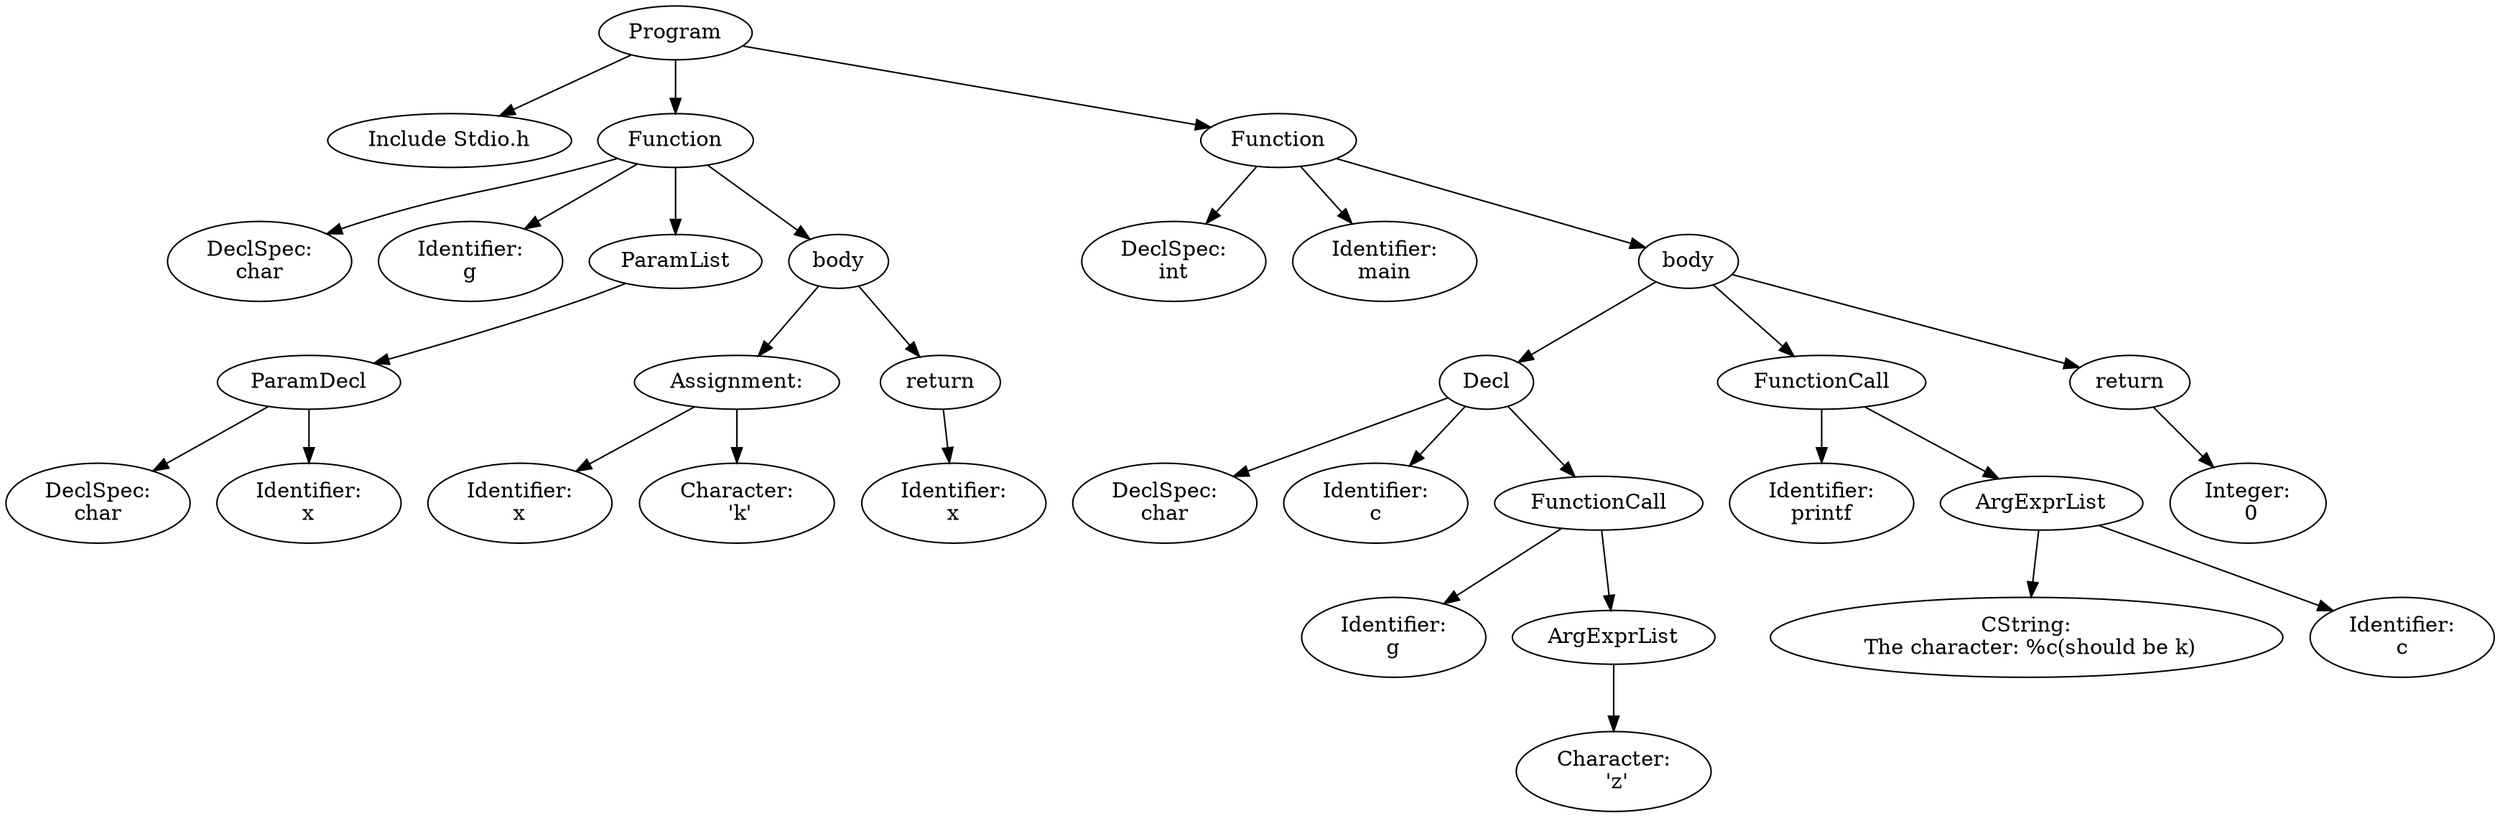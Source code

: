 digraph G {
0 [label="Program"];
0 -> 1;
1[label="Include Stdio.h"];
0 -> 2;
2 [label="Function"];
 2->3;
3 [label = "DeclSpec:
char"];
2->4;
4[label="Identifier:
g"];
2->5;
5 [label="ParamList"];
5->6;
6 [label = "ParamDecl"];
6->7;
7 [label = "DeclSpec:
char"];
6->8;
8[label="Identifier:
x"];
2->9;
9[ label = "body"];
9->10;
10 [label = "Assignment:
"];
10->11;
11[label="Identifier:
x"];
10->12;
12[label="Character:
 'k'"];
9->13;
13[label="return"];
13->15;
15[label="Identifier:
x"];
0 -> 16;
16 [label="Function"];
 16->17;
17 [label = "DeclSpec:
int"];
16->18;
18[label="Identifier:
main"];
16->19;
19[ label = "body"];
19->20;
20 [label="Decl" ];
20->21;
21 [label = "DeclSpec:
char"];
20->22;
22[label="Identifier:
c"];
20->23;
23 [ label = "FunctionCall"];
23->24;
24[label="Identifier:
g"];
23->25;
25 [ label = "ArgExprList"];
25->26;
26[label="Character:
 'z'"];
19->28;
28 [ label = "FunctionCall"];
28->29;
29[label="Identifier:
printf"];
28->30;
30 [ label = "ArgExprList"];
30->31;
31[label="CString:
 The character: %c(should be k)\n"];
30->32;
32[label="Identifier:
c"];
19->33;
33[label="return"];
33->35;
35[label="Integer:
 0"];
}